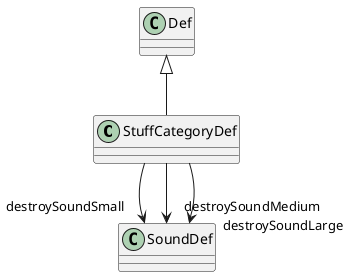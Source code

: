 @startuml
class StuffCategoryDef {
}
Def <|-- StuffCategoryDef
StuffCategoryDef --> "destroySoundSmall" SoundDef
StuffCategoryDef --> "destroySoundMedium" SoundDef
StuffCategoryDef --> "destroySoundLarge" SoundDef
@enduml
